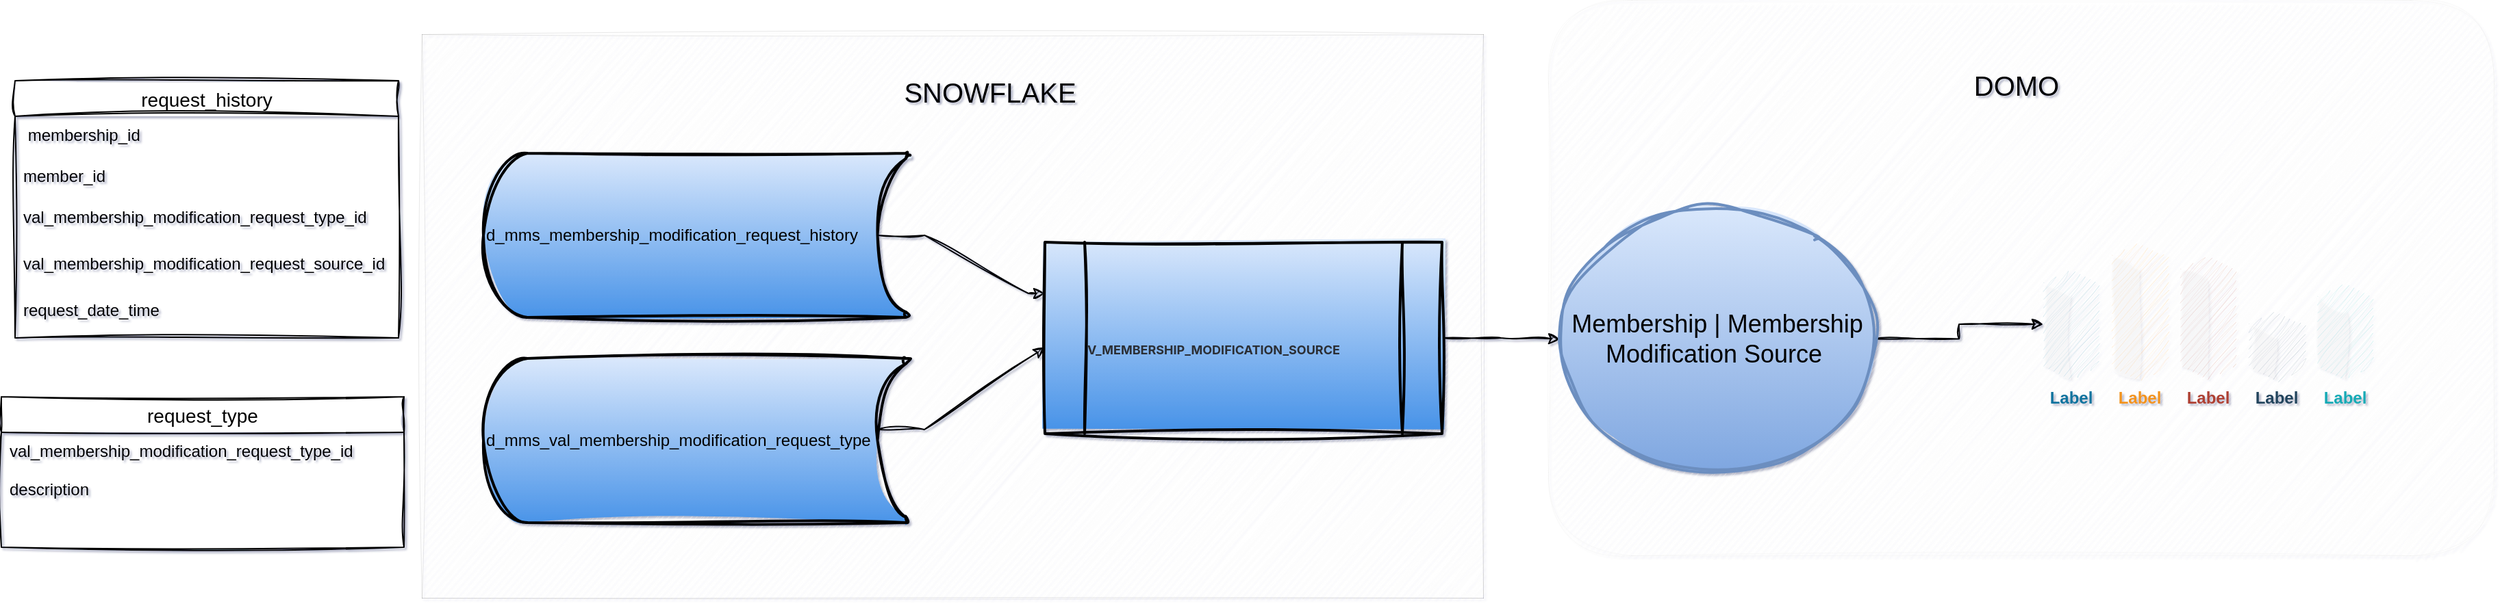 <mxfile version="20.8.4" type="github"><diagram id="3HkQHx91GLmee6at5DCA" name="Page-1"><mxGraphModel dx="3086" dy="771" grid="0" gridSize="10" guides="1" tooltips="1" connect="1" arrows="1" fold="1" page="0" pageScale="1" pageWidth="850" pageHeight="1100" math="0" shadow="1"><root><mxCell id="0"/><mxCell id="1" parent="0"/><mxCell id="HTGXKSWbbLeqOz_Li2ON-34" value="" style="rounded=1;whiteSpace=wrap;html=1;sketch=1;hachureGap=4;jiggle=2;curveFitting=1;fontFamily=Helvetica;fontSize=10;labelBackgroundColor=none;fillColor=#f5f5f5;gradientColor=none;strokeColor=#BABABA;glass=0;strokeWidth=0;" vertex="1" parent="1"><mxGeometry x="17.5" y="18" width="690.5" height="406" as="geometry"/></mxCell><mxCell id="HTGXKSWbbLeqOz_Li2ON-9" value="" style="whiteSpace=wrap;html=1;shadow=0;labelBackgroundColor=none;hachureGap=4;fontFamily=Helvetica;fontSize=9;fillColor=#f5f5f5;strokeColor=default;fontColor=#333333;strokeWidth=0;sketch=1;curveFitting=1;jiggle=2;" vertex="1" parent="1"><mxGeometry x="-805" y="43" width="775" height="412" as="geometry"/></mxCell><mxCell id="HTGXKSWbbLeqOz_Li2ON-5" value="" style="edgeStyle=orthogonalEdgeStyle;rounded=0;hachureGap=4;orthogonalLoop=1;jettySize=auto;html=1;fontFamily=Architects Daughter;fontSource=https%3A%2F%2Ffonts.googleapis.com%2Fcss%3Ffamily%3DArchitects%2BDaughter;fontSize=16;exitX=0.93;exitY=0.5;exitDx=0;exitDy=0;exitPerimeter=0;noEdgeStyle=1;orthogonal=1;sketch=1;curveFitting=1;jiggle=2;" edge="1" parent="1" source="HTGXKSWbbLeqOz_Li2ON-1" target="HTGXKSWbbLeqOz_Li2ON-4"><mxGeometry relative="1" as="geometry"><Array as="points"><mxPoint x="-438" y="190"/><mxPoint x="-362" y="232.5"/></Array></mxGeometry></mxCell><mxCell id="HTGXKSWbbLeqOz_Li2ON-1" value="d_mms_membership_modification_request_history" style="strokeWidth=2;html=1;shape=mxgraph.flowchart.stored_data;fillColor=#dae8fc;strokeColor=default;align=left;fillStyle=solid;gradientColor=#4893E8;gradientDirection=south;whiteSpace=wrap;labelBackgroundColor=none;labelBorderColor=none;rounded=0;sketch=1;curveFitting=1;jiggle=2;" vertex="1" parent="1"><mxGeometry x="-760" y="130" width="310" height="120" as="geometry"/></mxCell><mxCell id="HTGXKSWbbLeqOz_Li2ON-3" value="d_mms_val_membership_modification_request_type" style="strokeWidth=2;html=1;shape=mxgraph.flowchart.stored_data;fillColor=#dae8fc;strokeColor=default;align=left;fillStyle=solid;gradientColor=#4893E8;gradientDirection=south;whiteSpace=wrap;labelBackgroundColor=none;labelBorderColor=none;rounded=0;sketch=1;curveFitting=1;jiggle=2;" vertex="1" parent="1"><mxGeometry x="-760" y="280" width="310" height="120" as="geometry"/></mxCell><mxCell id="HTGXKSWbbLeqOz_Li2ON-8" value="" style="edgeStyle=orthogonalEdgeStyle;rounded=0;hachureGap=4;orthogonalLoop=1;jettySize=auto;html=1;fontFamily=Helvetica;fontSize=9;sketch=1;curveFitting=1;jiggle=2;" edge="1" parent="1" source="HTGXKSWbbLeqOz_Li2ON-4" target="HTGXKSWbbLeqOz_Li2ON-7"><mxGeometry relative="1" as="geometry"/></mxCell><mxCell id="HTGXKSWbbLeqOz_Li2ON-4" value="&lt;meta charset=&quot;utf-8&quot; style=&quot;font-size: 9px;&quot;&gt;&lt;br class=&quot;Apple-interchange-newline&quot; style=&quot;font-size: 9px;&quot;&gt;&lt;span style=&quot;color: rgb(44, 47, 52); font-family: Inter, -apple-system, &amp;quot;system-ui&amp;quot;, &amp;quot;Segoe UI&amp;quot;, Roboto, Helvetica, Arial, sans-serif, &amp;quot;Apple Color Emoji&amp;quot;, &amp;quot;Segoe UI Emoji&amp;quot;, &amp;quot;Segoe UI Symbol&amp;quot;; font-size: 9px; font-style: normal; font-variant-ligatures: normal; font-variant-caps: normal; font-weight: 700; letter-spacing: normal; orphans: 2; text-align: start; text-indent: 0px; text-transform: none; widows: 2; word-spacing: 0px; -webkit-text-stroke-width: 0px; text-decoration-thickness: initial; text-decoration-style: initial; text-decoration-color: initial; float: none; display: inline !important;&quot;&gt;V_MEMBERSHIP_MODIFICATION_SOURCE&lt;/span&gt;" style="shape=process;whiteSpace=wrap;html=1;backgroundOutline=1;align=left;fillColor=#dae8fc;strokeWidth=2;fillStyle=solid;gradientColor=#4893E8;gradientDirection=south;labelBackgroundColor=none;labelBorderColor=none;rounded=0;hachureGap=4;fontFamily=Helvetica;fontSize=12;shadow=0;sketch=1;curveFitting=1;jiggle=2;" vertex="1" parent="1"><mxGeometry x="-350" y="195" width="290" height="140" as="geometry"/></mxCell><mxCell id="HTGXKSWbbLeqOz_Li2ON-46" style="edgeStyle=orthogonalEdgeStyle;rounded=0;sketch=1;hachureGap=4;jiggle=2;curveFitting=1;orthogonalLoop=1;jettySize=auto;html=1;fontFamily=Helvetica;fontSize=10;" edge="1" parent="1" source="HTGXKSWbbLeqOz_Li2ON-7" target="HTGXKSWbbLeqOz_Li2ON-41"><mxGeometry relative="1" as="geometry"><mxPoint x="332" y="265.75" as="targetPoint"/></mxGeometry></mxCell><mxCell id="HTGXKSWbbLeqOz_Li2ON-7" value="&lt;p&gt;&lt;font style=&quot;font-size: 18px;&quot; face=&quot;Helvetica&quot;&gt;Membership | Membership Modification Source&amp;nbsp;&lt;/font&gt;&lt;br&gt;&lt;/p&gt;" style="ellipse;whiteSpace=wrap;html=1;fontSize=9;align=center;fillColor=#dae8fc;strokeWidth=2;fillStyle=solid;gradientColor=#7ea6e0;gradientDirection=south;labelBackgroundColor=none;labelBorderColor=none;rounded=0;hachureGap=4;fontFamily=Architects Daughter;fontSource=https%3A%2F%2Ffonts.googleapis.com%2Fcss%3Ffamily%3DArchitects%2BDaughter;shadow=0;sketch=1;curveFitting=1;jiggle=2;strokeColor=#6c8ebf;" vertex="1" parent="1"><mxGeometry x="26" y="169" width="230" height="193.5" as="geometry"/></mxCell><mxCell id="HTGXKSWbbLeqOz_Li2ON-10" value="&lt;font style=&quot;font-size: 20px;&quot;&gt;SNOWFLAKE&lt;/font&gt;" style="text;strokeColor=none;align=center;fillColor=none;html=1;verticalAlign=middle;whiteSpace=wrap;rounded=0;shadow=0;labelBackgroundColor=none;hachureGap=4;fontFamily=Helvetica;fontSize=9;sketch=1;curveFitting=1;jiggle=2;" vertex="1" parent="1"><mxGeometry x="-550" y="70" width="320" height="30" as="geometry"/></mxCell><mxCell id="HTGXKSWbbLeqOz_Li2ON-11" value="request_history" style="swimlane;fontStyle=0;childLayout=stackLayout;horizontal=1;startSize=26;horizontalStack=0;resizeParent=1;resizeParentMax=0;resizeLast=0;collapsible=1;marginBottom=0;align=center;fontSize=14;sketch=1;hachureGap=4;jiggle=2;curveFitting=1;fontFamily=Helvetica;" vertex="1" parent="1"><mxGeometry x="-1102" y="77" width="280" height="188" as="geometry"/></mxCell><mxCell id="HTGXKSWbbLeqOz_Li2ON-12" value=" membership_id" style="text;strokeColor=none;fillColor=none;spacingLeft=4;spacingRight=4;overflow=hidden;rotatable=0;points=[[0,0.5],[1,0.5]];portConstraint=eastwest;fontSize=12;sketch=1;hachureGap=4;jiggle=2;curveFitting=1;fontFamily=Helvetica;" vertex="1" parent="HTGXKSWbbLeqOz_Li2ON-11"><mxGeometry y="26" width="280" height="30" as="geometry"/></mxCell><mxCell id="HTGXKSWbbLeqOz_Li2ON-13" value="member_id" style="text;strokeColor=none;fillColor=none;spacingLeft=4;spacingRight=4;overflow=hidden;rotatable=0;points=[[0,0.5],[1,0.5]];portConstraint=eastwest;fontSize=12;sketch=1;hachureGap=4;jiggle=2;curveFitting=1;fontFamily=Helvetica;" vertex="1" parent="HTGXKSWbbLeqOz_Li2ON-11"><mxGeometry y="56" width="280" height="30" as="geometry"/></mxCell><mxCell id="HTGXKSWbbLeqOz_Li2ON-18" value="val_membership_modification_request_type_id" style="text;strokeColor=none;fillColor=none;spacingLeft=4;spacingRight=4;overflow=hidden;rotatable=0;points=[[0,0.5],[1,0.5]];portConstraint=eastwest;fontSize=12;sketch=1;hachureGap=4;jiggle=2;curveFitting=1;fontFamily=Helvetica;whiteSpace=wrap;" vertex="1" parent="HTGXKSWbbLeqOz_Li2ON-11"><mxGeometry y="86" width="280" height="34" as="geometry"/></mxCell><mxCell id="HTGXKSWbbLeqOz_Li2ON-19" value="val_membership_modification_request_source_id" style="text;strokeColor=none;fillColor=none;spacingLeft=4;spacingRight=4;overflow=hidden;rotatable=0;points=[[0,0.5],[1,0.5]];portConstraint=eastwest;fontSize=12;sketch=1;hachureGap=4;jiggle=2;curveFitting=1;fontFamily=Helvetica;" vertex="1" parent="HTGXKSWbbLeqOz_Li2ON-11"><mxGeometry y="120" width="280" height="34" as="geometry"/></mxCell><mxCell id="HTGXKSWbbLeqOz_Li2ON-17" value="request_date_time&#10;&#10;" style="text;strokeColor=none;fillColor=none;spacingLeft=4;spacingRight=4;overflow=hidden;rotatable=0;points=[[0,0.5],[1,0.5]];portConstraint=eastwest;fontSize=12;sketch=1;hachureGap=4;jiggle=2;curveFitting=1;fontFamily=Helvetica;" vertex="1" parent="HTGXKSWbbLeqOz_Li2ON-11"><mxGeometry y="154" width="280" height="34" as="geometry"/></mxCell><mxCell id="HTGXKSWbbLeqOz_Li2ON-21" value="request_type" style="swimlane;fontStyle=0;childLayout=stackLayout;horizontal=1;startSize=26;horizontalStack=0;resizeParent=1;resizeParentMax=0;resizeLast=0;collapsible=1;marginBottom=0;align=center;fontSize=14&#10;;sketch=1;hachureGap=4;jiggle=2;curveFitting=1;fontFamily=Helvetica;" vertex="1" parent="1"><mxGeometry x="-1112" y="308" width="294" height="110" as="geometry"/></mxCell><mxCell id="HTGXKSWbbLeqOz_Li2ON-22" value="val_membership_modification_request_type_id&#10;&#10;description" style="text;strokeColor=none;fillColor=none;spacingLeft=4;spacingRight=4;overflow=hidden;rotatable=0;points=[[0,0.5],[1,0.5]];portConstraint=eastwest;fontSize=12;sketch=1;hachureGap=4;jiggle=2;curveFitting=1;fontFamily=Helvetica;" vertex="1" parent="HTGXKSWbbLeqOz_Li2ON-21"><mxGeometry y="26" width="294" height="84" as="geometry"/></mxCell><mxCell id="HTGXKSWbbLeqOz_Li2ON-32" value="" style="edgeStyle=orthogonalEdgeStyle;rounded=0;hachureGap=4;orthogonalLoop=1;jettySize=auto;html=1;fontFamily=Architects Daughter;fontSource=https%3A%2F%2Ffonts.googleapis.com%2Fcss%3Ffamily%3DArchitects%2BDaughter;fontSize=16;exitX=0.93;exitY=0.5;exitDx=0;exitDy=0;exitPerimeter=0;noEdgeStyle=1;orthogonal=1;sketch=1;curveFitting=1;jiggle=2;entryX=0;entryY=0.55;entryDx=0;entryDy=0;entryPerimeter=0;" edge="1" parent="1" target="HTGXKSWbbLeqOz_Li2ON-4"><mxGeometry relative="1" as="geometry"><mxPoint x="-471.7" y="332" as="sourcePoint"/><mxPoint x="-350" y="374.5" as="targetPoint"/><Array as="points"><mxPoint x="-438" y="332"/></Array></mxGeometry></mxCell><mxCell id="HTGXKSWbbLeqOz_Li2ON-36" value="&lt;font style=&quot;font-size: 20px;&quot;&gt;DOMO&lt;/font&gt;" style="text;strokeColor=none;align=center;fillColor=none;html=1;verticalAlign=middle;whiteSpace=wrap;rounded=0;shadow=0;labelBackgroundColor=none;hachureGap=4;fontFamily=Helvetica;fontSize=9;sketch=1;curveFitting=1;jiggle=2;" vertex="1" parent="1"><mxGeometry x="171" y="53" width="377" height="54" as="geometry"/></mxCell><mxCell id="HTGXKSWbbLeqOz_Li2ON-41" value="Label" style="verticalLabelPosition=bottom;verticalAlign=top;html=1;shape=mxgraph.infographic.shadedCube;isoAngle=15;fillColor=#10739E;strokeColor=none;fontStyle=1;fontColor=#10739E;fontSize=12;shadow=0;rounded=1;glass=0;labelBackgroundColor=none;sketch=1;hachureGap=4;jiggle=2;curveFitting=1;strokeWidth=0;fontFamily=Helvetica;" vertex="1" parent="1"><mxGeometry x="379" y="215" width="40" height="80" as="geometry"/></mxCell><mxCell id="HTGXKSWbbLeqOz_Li2ON-42" value="Label" style="verticalLabelPosition=bottom;verticalAlign=top;html=1;shape=mxgraph.infographic.shadedCube;isoAngle=15;fillColor=#F2931E;strokeColor=none;fontStyle=1;fontColor=#F2931E;fontSize=12;shadow=0;rounded=1;glass=0;labelBackgroundColor=none;sketch=1;hachureGap=4;jiggle=2;curveFitting=1;strokeWidth=0;fontFamily=Helvetica;" vertex="1" parent="1"><mxGeometry x="429" y="195" width="40" height="100" as="geometry"/></mxCell><mxCell id="HTGXKSWbbLeqOz_Li2ON-43" value="Label" style="verticalLabelPosition=bottom;verticalAlign=top;html=1;shape=mxgraph.infographic.shadedCube;isoAngle=15;fillColor=#AE4132;strokeColor=none;fontStyle=1;fontColor=#AE4132;fontSize=12;shadow=0;rounded=1;glass=0;labelBackgroundColor=none;sketch=1;hachureGap=4;jiggle=2;curveFitting=1;strokeWidth=0;fontFamily=Helvetica;" vertex="1" parent="1"><mxGeometry x="479" y="205" width="40" height="90" as="geometry"/></mxCell><mxCell id="HTGXKSWbbLeqOz_Li2ON-44" value="Label" style="verticalLabelPosition=bottom;verticalAlign=top;html=1;shape=mxgraph.infographic.shadedCube;isoAngle=15;fillColor=#23445D;strokeColor=none;fontStyle=1;fontColor=#23445D;fontSize=12;shadow=0;rounded=1;glass=0;labelBackgroundColor=none;sketch=1;hachureGap=4;jiggle=2;curveFitting=1;strokeWidth=0;fontFamily=Helvetica;" vertex="1" parent="1"><mxGeometry x="529" y="245" width="40" height="50" as="geometry"/></mxCell><mxCell id="HTGXKSWbbLeqOz_Li2ON-45" value="Label" style="verticalLabelPosition=bottom;verticalAlign=top;html=1;shape=mxgraph.infographic.shadedCube;isoAngle=15;fillColor=#12AAB5;strokeColor=none;fontStyle=1;fontColor=#12AAB5;fontSize=12;shadow=0;rounded=1;glass=0;labelBackgroundColor=none;sketch=1;hachureGap=4;jiggle=2;curveFitting=1;strokeWidth=0;fontFamily=Helvetica;" vertex="1" parent="1"><mxGeometry x="579" y="225" width="40" height="70" as="geometry"/></mxCell></root></mxGraphModel></diagram></mxfile>